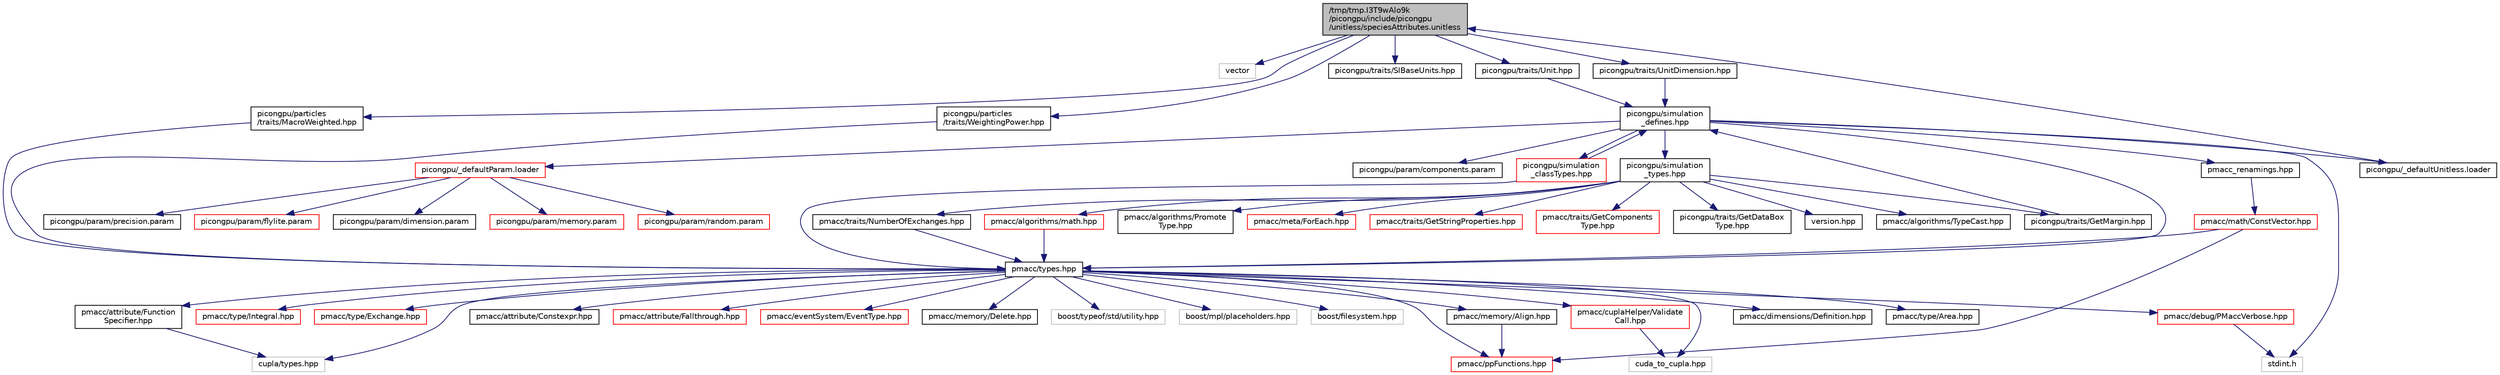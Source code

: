 digraph "/tmp/tmp.I3T9wAlo9k/picongpu/include/picongpu/unitless/speciesAttributes.unitless"
{
 // LATEX_PDF_SIZE
  edge [fontname="Helvetica",fontsize="10",labelfontname="Helvetica",labelfontsize="10"];
  node [fontname="Helvetica",fontsize="10",shape=record];
  Node1 [label="/tmp/tmp.I3T9wAlo9k\l/picongpu/include/picongpu\l/unitless/speciesAttributes.unitless",height=0.2,width=0.4,color="black", fillcolor="grey75", style="filled", fontcolor="black",tooltip=" "];
  Node1 -> Node2 [color="midnightblue",fontsize="10",style="solid",fontname="Helvetica"];
  Node2 [label="vector",height=0.2,width=0.4,color="grey75", fillcolor="white", style="filled",tooltip=" "];
  Node1 -> Node3 [color="midnightblue",fontsize="10",style="solid",fontname="Helvetica"];
  Node3 [label="picongpu/traits/Unit.hpp",height=0.2,width=0.4,color="black", fillcolor="white", style="filled",URL="$_unit_8hpp_source.html",tooltip=" "];
  Node3 -> Node4 [color="midnightblue",fontsize="10",style="solid",fontname="Helvetica"];
  Node4 [label="picongpu/simulation\l_defines.hpp",height=0.2,width=0.4,color="black", fillcolor="white", style="filled",URL="$simulation__defines_8hpp_source.html",tooltip=" "];
  Node4 -> Node5 [color="midnightblue",fontsize="10",style="solid",fontname="Helvetica"];
  Node5 [label="stdint.h",height=0.2,width=0.4,color="grey75", fillcolor="white", style="filled",tooltip=" "];
  Node4 -> Node6 [color="midnightblue",fontsize="10",style="solid",fontname="Helvetica"];
  Node6 [label="pmacc/types.hpp",height=0.2,width=0.4,color="black", fillcolor="white", style="filled",URL="$types_8hpp_source.html",tooltip=" "];
  Node6 -> Node7 [color="midnightblue",fontsize="10",style="solid",fontname="Helvetica"];
  Node7 [label="cupla/types.hpp",height=0.2,width=0.4,color="grey75", fillcolor="white", style="filled",tooltip=" "];
  Node6 -> Node8 [color="midnightblue",fontsize="10",style="solid",fontname="Helvetica"];
  Node8 [label="cuda_to_cupla.hpp",height=0.2,width=0.4,color="grey75", fillcolor="white", style="filled",tooltip=" "];
  Node6 -> Node9 [color="midnightblue",fontsize="10",style="solid",fontname="Helvetica"];
  Node9 [label="pmacc/debug/PMaccVerbose.hpp",height=0.2,width=0.4,color="red", fillcolor="white", style="filled",URL="$_p_macc_verbose_8hpp_source.html",tooltip=" "];
  Node9 -> Node5 [color="midnightblue",fontsize="10",style="solid",fontname="Helvetica"];
  Node6 -> Node17 [color="midnightblue",fontsize="10",style="solid",fontname="Helvetica"];
  Node17 [label="pmacc/ppFunctions.hpp",height=0.2,width=0.4,color="red", fillcolor="white", style="filled",URL="$pp_functions_8hpp_source.html",tooltip=" "];
  Node6 -> Node20 [color="midnightblue",fontsize="10",style="solid",fontname="Helvetica"];
  Node20 [label="pmacc/dimensions/Definition.hpp",height=0.2,width=0.4,color="black", fillcolor="white", style="filled",URL="$_definition_8hpp_source.html",tooltip=" "];
  Node6 -> Node21 [color="midnightblue",fontsize="10",style="solid",fontname="Helvetica"];
  Node21 [label="pmacc/type/Area.hpp",height=0.2,width=0.4,color="black", fillcolor="white", style="filled",URL="$_area_8hpp_source.html",tooltip=" "];
  Node6 -> Node22 [color="midnightblue",fontsize="10",style="solid",fontname="Helvetica"];
  Node22 [label="pmacc/type/Integral.hpp",height=0.2,width=0.4,color="red", fillcolor="white", style="filled",URL="$_integral_8hpp_source.html",tooltip=" "];
  Node6 -> Node23 [color="midnightblue",fontsize="10",style="solid",fontname="Helvetica"];
  Node23 [label="pmacc/type/Exchange.hpp",height=0.2,width=0.4,color="red", fillcolor="white", style="filled",URL="$type_2_exchange_8hpp_source.html",tooltip=" "];
  Node6 -> Node24 [color="midnightblue",fontsize="10",style="solid",fontname="Helvetica"];
  Node24 [label="pmacc/attribute/Function\lSpecifier.hpp",height=0.2,width=0.4,color="black", fillcolor="white", style="filled",URL="$_function_specifier_8hpp_source.html",tooltip=" "];
  Node24 -> Node7 [color="midnightblue",fontsize="10",style="solid",fontname="Helvetica"];
  Node6 -> Node25 [color="midnightblue",fontsize="10",style="solid",fontname="Helvetica"];
  Node25 [label="pmacc/attribute/Constexpr.hpp",height=0.2,width=0.4,color="black", fillcolor="white", style="filled",URL="$_constexpr_8hpp_source.html",tooltip=" "];
  Node6 -> Node26 [color="midnightblue",fontsize="10",style="solid",fontname="Helvetica"];
  Node26 [label="pmacc/attribute/Fallthrough.hpp",height=0.2,width=0.4,color="red", fillcolor="white", style="filled",URL="$_fallthrough_8hpp_source.html",tooltip=" "];
  Node6 -> Node29 [color="midnightblue",fontsize="10",style="solid",fontname="Helvetica"];
  Node29 [label="pmacc/eventSystem/EventType.hpp",height=0.2,width=0.4,color="red", fillcolor="white", style="filled",URL="$_event_type_8hpp_source.html",tooltip=" "];
  Node6 -> Node30 [color="midnightblue",fontsize="10",style="solid",fontname="Helvetica"];
  Node30 [label="pmacc/cuplaHelper/Validate\lCall.hpp",height=0.2,width=0.4,color="red", fillcolor="white", style="filled",URL="$_validate_call_8hpp_source.html",tooltip=" "];
  Node30 -> Node8 [color="midnightblue",fontsize="10",style="solid",fontname="Helvetica"];
  Node6 -> Node32 [color="midnightblue",fontsize="10",style="solid",fontname="Helvetica"];
  Node32 [label="pmacc/memory/Align.hpp",height=0.2,width=0.4,color="black", fillcolor="white", style="filled",URL="$_align_8hpp_source.html",tooltip=" "];
  Node32 -> Node17 [color="midnightblue",fontsize="10",style="solid",fontname="Helvetica"];
  Node6 -> Node33 [color="midnightblue",fontsize="10",style="solid",fontname="Helvetica"];
  Node33 [label="pmacc/memory/Delete.hpp",height=0.2,width=0.4,color="black", fillcolor="white", style="filled",URL="$_delete_8hpp_source.html",tooltip=" "];
  Node6 -> Node34 [color="midnightblue",fontsize="10",style="solid",fontname="Helvetica"];
  Node34 [label="boost/typeof/std/utility.hpp",height=0.2,width=0.4,color="grey75", fillcolor="white", style="filled",tooltip=" "];
  Node6 -> Node35 [color="midnightblue",fontsize="10",style="solid",fontname="Helvetica"];
  Node35 [label="boost/mpl/placeholders.hpp",height=0.2,width=0.4,color="grey75", fillcolor="white", style="filled",tooltip=" "];
  Node6 -> Node36 [color="midnightblue",fontsize="10",style="solid",fontname="Helvetica"];
  Node36 [label="boost/filesystem.hpp",height=0.2,width=0.4,color="grey75", fillcolor="white", style="filled",tooltip=" "];
  Node4 -> Node37 [color="midnightblue",fontsize="10",style="solid",fontname="Helvetica"];
  Node37 [label="picongpu/simulation\l_types.hpp",height=0.2,width=0.4,color="black", fillcolor="white", style="filled",URL="$simulation__types_8hpp_source.html",tooltip=" "];
  Node37 -> Node38 [color="midnightblue",fontsize="10",style="solid",fontname="Helvetica"];
  Node38 [label="version.hpp",height=0.2,width=0.4,color="black", fillcolor="white", style="filled",URL="$version_8hpp_source.html",tooltip=" "];
  Node37 -> Node39 [color="midnightblue",fontsize="10",style="solid",fontname="Helvetica"];
  Node39 [label="pmacc/algorithms/TypeCast.hpp",height=0.2,width=0.4,color="black", fillcolor="white", style="filled",URL="$_type_cast_8hpp_source.html",tooltip=" "];
  Node37 -> Node40 [color="midnightblue",fontsize="10",style="solid",fontname="Helvetica"];
  Node40 [label="pmacc/algorithms/Promote\lType.hpp",height=0.2,width=0.4,color="black", fillcolor="white", style="filled",URL="$_promote_type_8hpp_source.html",tooltip=" "];
  Node37 -> Node41 [color="midnightblue",fontsize="10",style="solid",fontname="Helvetica"];
  Node41 [label="pmacc/meta/ForEach.hpp",height=0.2,width=0.4,color="red", fillcolor="white", style="filled",URL="$meta_2_foreach_8hpp_source.html",tooltip=" "];
  Node37 -> Node50 [color="midnightblue",fontsize="10",style="solid",fontname="Helvetica"];
  Node50 [label="pmacc/algorithms/math.hpp",height=0.2,width=0.4,color="red", fillcolor="white", style="filled",URL="$math_8hpp_source.html",tooltip=" "];
  Node50 -> Node6 [color="midnightblue",fontsize="10",style="solid",fontname="Helvetica"];
  Node37 -> Node65 [color="midnightblue",fontsize="10",style="solid",fontname="Helvetica"];
  Node65 [label="pmacc/traits/GetStringProperties.hpp",height=0.2,width=0.4,color="red", fillcolor="white", style="filled",URL="$_get_string_properties_8hpp_source.html",tooltip=" "];
  Node37 -> Node67 [color="midnightblue",fontsize="10",style="solid",fontname="Helvetica"];
  Node67 [label="picongpu/traits/GetMargin.hpp",height=0.2,width=0.4,color="black", fillcolor="white", style="filled",URL="$_get_margin_8hpp_source.html",tooltip=" "];
  Node67 -> Node4 [color="midnightblue",fontsize="10",style="solid",fontname="Helvetica"];
  Node37 -> Node68 [color="midnightblue",fontsize="10",style="solid",fontname="Helvetica"];
  Node68 [label="pmacc/traits/GetComponents\lType.hpp",height=0.2,width=0.4,color="red", fillcolor="white", style="filled",URL="$_get_components_type_8hpp_source.html",tooltip=" "];
  Node37 -> Node69 [color="midnightblue",fontsize="10",style="solid",fontname="Helvetica"];
  Node69 [label="pmacc/traits/NumberOfExchanges.hpp",height=0.2,width=0.4,color="black", fillcolor="white", style="filled",URL="$_number_of_exchanges_8hpp_source.html",tooltip=" "];
  Node69 -> Node6 [color="midnightblue",fontsize="10",style="solid",fontname="Helvetica"];
  Node37 -> Node70 [color="midnightblue",fontsize="10",style="solid",fontname="Helvetica"];
  Node70 [label="picongpu/traits/GetDataBox\lType.hpp",height=0.2,width=0.4,color="black", fillcolor="white", style="filled",URL="$_get_data_box_type_8hpp_source.html",tooltip=" "];
  Node4 -> Node71 [color="midnightblue",fontsize="10",style="solid",fontname="Helvetica"];
  Node71 [label="pmacc_renamings.hpp",height=0.2,width=0.4,color="black", fillcolor="white", style="filled",URL="$pmacc__renamings_8hpp_source.html",tooltip=" "];
  Node71 -> Node72 [color="midnightblue",fontsize="10",style="solid",fontname="Helvetica"];
  Node72 [label="pmacc/math/ConstVector.hpp",height=0.2,width=0.4,color="red", fillcolor="white", style="filled",URL="$_const_vector_8hpp_source.html",tooltip=" "];
  Node72 -> Node17 [color="midnightblue",fontsize="10",style="solid",fontname="Helvetica"];
  Node72 -> Node6 [color="midnightblue",fontsize="10",style="solid",fontname="Helvetica"];
  Node4 -> Node83 [color="midnightblue",fontsize="10",style="solid",fontname="Helvetica"];
  Node83 [label="picongpu/_defaultParam.loader",height=0.2,width=0.4,color="red", fillcolor="white", style="filled",URL="$__default_param_8loader.html",tooltip=" "];
  Node83 -> Node84 [color="midnightblue",fontsize="10",style="solid",fontname="Helvetica"];
  Node84 [label="picongpu/param/dimension.param",height=0.2,width=0.4,color="black", fillcolor="white", style="filled",URL="$dimension_8param.html",tooltip=" "];
  Node83 -> Node85 [color="midnightblue",fontsize="10",style="solid",fontname="Helvetica"];
  Node85 [label="picongpu/param/memory.param",height=0.2,width=0.4,color="red", fillcolor="white", style="filled",URL="$memory_8param.html",tooltip=" "];
  Node83 -> Node123 [color="midnightblue",fontsize="10",style="solid",fontname="Helvetica"];
  Node123 [label="picongpu/param/random.param",height=0.2,width=0.4,color="red", fillcolor="white", style="filled",URL="$random_8param.html",tooltip=" "];
  Node83 -> Node129 [color="midnightblue",fontsize="10",style="solid",fontname="Helvetica"];
  Node129 [label="picongpu/param/precision.param",height=0.2,width=0.4,color="black", fillcolor="white", style="filled",URL="$precision_8param.html",tooltip=" "];
  Node83 -> Node130 [color="midnightblue",fontsize="10",style="solid",fontname="Helvetica"];
  Node130 [label="picongpu/param/flylite.param",height=0.2,width=0.4,color="red", fillcolor="white", style="filled",URL="$flylite_8param.html",tooltip=" "];
  Node4 -> Node418 [color="midnightblue",fontsize="10",style="solid",fontname="Helvetica"];
  Node418 [label="picongpu/param/components.param",height=0.2,width=0.4,color="black", fillcolor="white", style="filled",URL="$components_8param.html",tooltip=" "];
  Node4 -> Node419 [color="midnightblue",fontsize="10",style="solid",fontname="Helvetica"];
  Node419 [label="picongpu/simulation\l_classTypes.hpp",height=0.2,width=0.4,color="red", fillcolor="white", style="filled",URL="$simulation__class_types_8hpp_source.html",tooltip=" "];
  Node419 -> Node6 [color="midnightblue",fontsize="10",style="solid",fontname="Helvetica"];
  Node419 -> Node4 [color="midnightblue",fontsize="10",style="solid",fontname="Helvetica"];
  Node4 -> Node421 [color="midnightblue",fontsize="10",style="solid",fontname="Helvetica"];
  Node421 [label="picongpu/_defaultUnitless.loader",height=0.2,width=0.4,color="black", fillcolor="white", style="filled",URL="$__default_unitless_8loader.html",tooltip=" "];
  Node421 -> Node1 [color="midnightblue",fontsize="10",style="solid",fontname="Helvetica"];
  Node1 -> Node422 [color="midnightblue",fontsize="10",style="solid",fontname="Helvetica"];
  Node422 [label="picongpu/traits/UnitDimension.hpp",height=0.2,width=0.4,color="black", fillcolor="white", style="filled",URL="$_unit_dimension_8hpp_source.html",tooltip=" "];
  Node422 -> Node4 [color="midnightblue",fontsize="10",style="solid",fontname="Helvetica"];
  Node1 -> Node423 [color="midnightblue",fontsize="10",style="solid",fontname="Helvetica"];
  Node423 [label="picongpu/traits/SIBaseUnits.hpp",height=0.2,width=0.4,color="black", fillcolor="white", style="filled",URL="$_s_i_base_units_8hpp_source.html",tooltip=" "];
  Node1 -> Node424 [color="midnightblue",fontsize="10",style="solid",fontname="Helvetica"];
  Node424 [label="picongpu/particles\l/traits/MacroWeighted.hpp",height=0.2,width=0.4,color="black", fillcolor="white", style="filled",URL="$_macro_weighted_8hpp_source.html",tooltip=" "];
  Node424 -> Node6 [color="midnightblue",fontsize="10",style="solid",fontname="Helvetica"];
  Node1 -> Node425 [color="midnightblue",fontsize="10",style="solid",fontname="Helvetica"];
  Node425 [label="picongpu/particles\l/traits/WeightingPower.hpp",height=0.2,width=0.4,color="black", fillcolor="white", style="filled",URL="$_weighting_power_8hpp_source.html",tooltip=" "];
  Node425 -> Node6 [color="midnightblue",fontsize="10",style="solid",fontname="Helvetica"];
}
